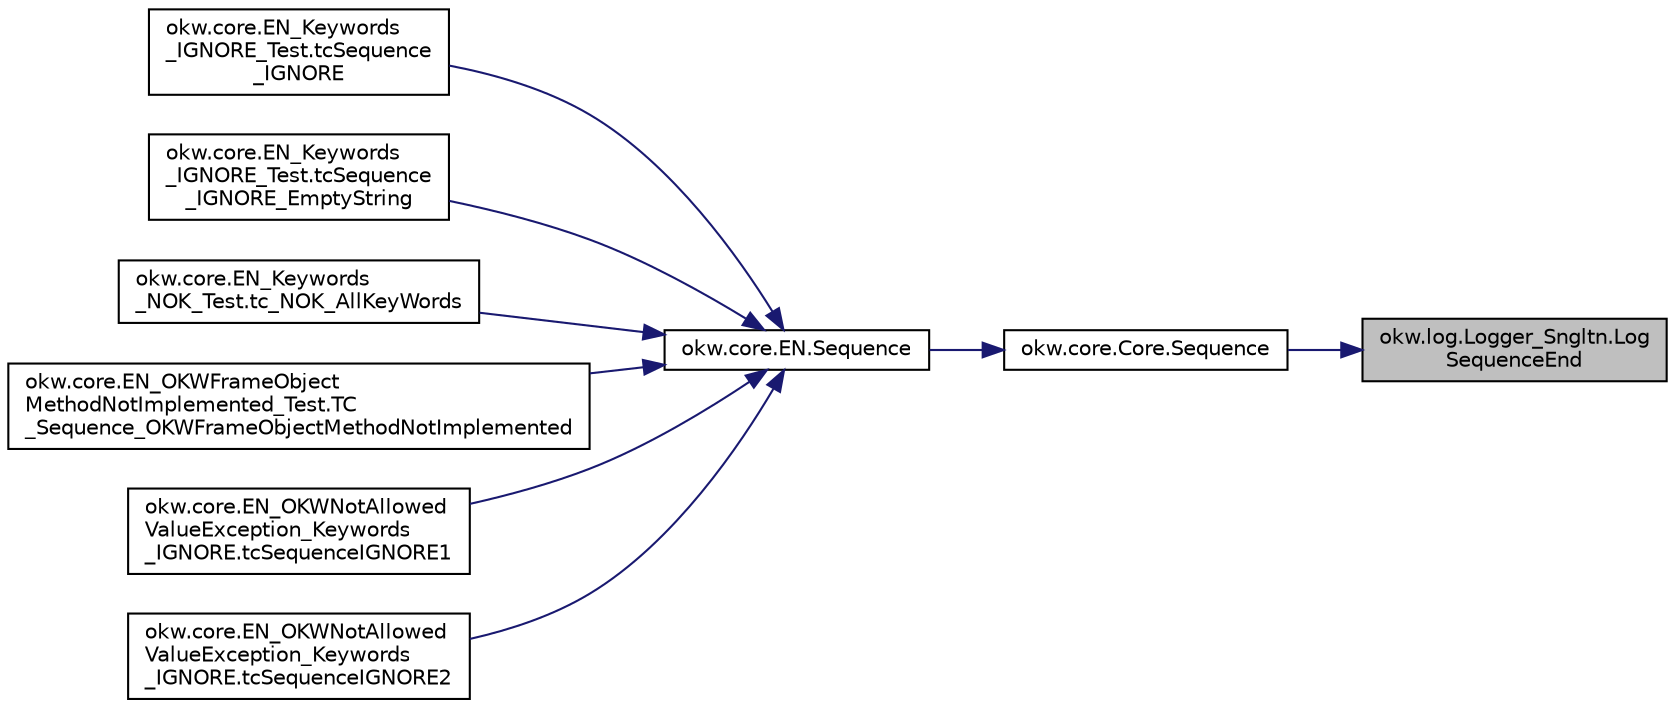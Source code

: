 digraph "okw.log.Logger_Sngltn.LogSequenceEnd"
{
 // INTERACTIVE_SVG=YES
 // LATEX_PDF_SIZE
  edge [fontname="Helvetica",fontsize="10",labelfontname="Helvetica",labelfontsize="10"];
  node [fontname="Helvetica",fontsize="10",shape=record];
  rankdir="RL";
  Node3590 [label="okw.log.Logger_Sngltn.Log\lSequenceEnd",height=0.2,width=0.4,color="black", fillcolor="grey75", style="filled", fontcolor="black",tooltip="LogSequenceEnd:"];
  Node3590 -> Node3591 [dir="back",color="midnightblue",fontsize="10",style="solid",fontname="Helvetica"];
  Node3591 [label="okw.core.Core.Sequence",height=0.2,width=0.4,color="black", fillcolor="white", style="filled",URL="$classokw_1_1core_1_1_core.html#ab0cd601b3ec8b8e20755ed24a3d8680b",tooltip="Ruft die Sequenz eines Fensters auf."];
  Node3591 -> Node3592 [dir="back",color="midnightblue",fontsize="10",style="solid",fontname="Helvetica"];
  Node3592 [label="okw.core.EN.Sequence",height=0.2,width=0.4,color="black", fillcolor="white", style="filled",URL="$classokw_1_1core_1_1_e_n.html#a793e46a7e683652b6d2a860519153079",tooltip="Ruft die Sequenz eines Fensters auf."];
  Node3592 -> Node3593 [dir="back",color="midnightblue",fontsize="10",style="solid",fontname="Helvetica"];
  Node3593 [label="okw.core.EN_Keywords\l_IGNORE_Test.tcSequence\l_IGNORE",height=0.2,width=0.4,color="black", fillcolor="white", style="filled",URL="$classokw_1_1core_1_1_e_n___keywords___i_g_n_o_r_e___test.html#a7d9b11f1da9162efee7e79f43e6076a9",tooltip=" "];
  Node3592 -> Node3594 [dir="back",color="midnightblue",fontsize="10",style="solid",fontname="Helvetica"];
  Node3594 [label="okw.core.EN_Keywords\l_IGNORE_Test.tcSequence\l_IGNORE_EmptyString",height=0.2,width=0.4,color="black", fillcolor="white", style="filled",URL="$classokw_1_1core_1_1_e_n___keywords___i_g_n_o_r_e___test.html#acd81db1de16b4a5bea36a9cc619d85e0",tooltip=" "];
  Node3592 -> Node3595 [dir="back",color="midnightblue",fontsize="10",style="solid",fontname="Helvetica"];
  Node3595 [label="okw.core.EN_Keywords\l_NOK_Test.tc_NOK_AllKeyWords",height=0.2,width=0.4,color="black", fillcolor="white", style="filled",URL="$classokw_1_1core_1_1_e_n___keywords___n_o_k___test.html#a81a960a2341dfb0e27da7871291c84dc",tooltip="Prüft methoden aufruf für einen einfachen Click."];
  Node3592 -> Node3596 [dir="back",color="midnightblue",fontsize="10",style="solid",fontname="Helvetica"];
  Node3596 [label="okw.core.EN_OKWFrameObject\lMethodNotImplemented_Test.TC\l_Sequence_OKWFrameObjectMethodNotImplemented",height=0.2,width=0.4,color="black", fillcolor="white", style="filled",URL="$classokw_1_1core_1_1_e_n___o_k_w_frame_object_method_not_implemented___test.html#a745b1d74a3907c8f88ce273b60147531",tooltip="Prüft ob die Ausnahme OKWFrameObjectMethodNotImplemented von Sequence( FN, SEQ_NAME,..."];
  Node3592 -> Node3597 [dir="back",color="midnightblue",fontsize="10",style="solid",fontname="Helvetica"];
  Node3597 [label="okw.core.EN_OKWNotAllowed\lValueException_Keywords\l_IGNORE.tcSequenceIGNORE1",height=0.2,width=0.4,color="black", fillcolor="white", style="filled",URL="$classokw_1_1core_1_1_e_n___o_k_w_not_allowed_value_exception___keywords___i_g_n_o_r_e.html#aede083ce6f7a2c0bdbb81349cf0b39c1",tooltip="Prüft ob \"${IGNORE} \" die Ausnahme okw.exceptions.OKWNotAllowedValueException auslöst."];
  Node3592 -> Node3598 [dir="back",color="midnightblue",fontsize="10",style="solid",fontname="Helvetica"];
  Node3598 [label="okw.core.EN_OKWNotAllowed\lValueException_Keywords\l_IGNORE.tcSequenceIGNORE2",height=0.2,width=0.4,color="black", fillcolor="white", style="filled",URL="$classokw_1_1core_1_1_e_n___o_k_w_not_allowed_value_exception___keywords___i_g_n_o_r_e.html#ab12126683915e3982020d7ef6812d47f",tooltip="Prüft ob \"\"${IGNORE}${TCN}\" die Ausnahme okw.exceptions.OKWNotAllowedValueException auslöst."];
}

